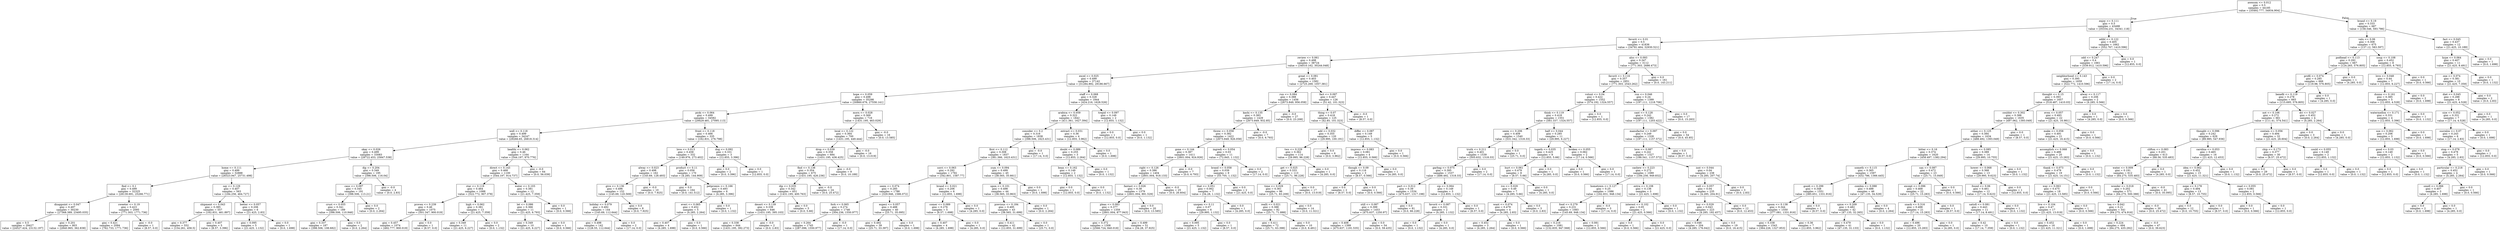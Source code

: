 digraph Tree {
node [shape=box] ;
0 [label="awesom <= 0.012\ngini = 0.5\nsamples = 44185\nvalue = [35492.777, 34934.904]"] ;
1 [label="enjoy <= 0.111\ngini = 0.5\nsamples = 43498\nvalue = [35334.231, 34341.118]"] ;
0 -> 1 [labeldistance=2.5, labelangle=45, headlabel="True"] ;
2 [label="favorit <= 0.01\ngini = 0.5\nsamples = 41836\nvalue = [34781.464, 32930.521]"] ;
1 -> 2 ;
3 [label="review <= 0.061\ngini = 0.498\nsamples = 38724\nvalue = [34010.162, 30244.048]"] ;
2 -> 3 ;
4 [label="excel <= 0.025\ngini = 0.499\nsamples = 37142\nvalue = [31284.892, 29186.667]"] ;
3 -> 4 ;
5 [label="hope <= 0.059\ngini = 0.498\nsamples = 35298\nvalue = [30860.676, 27558.141]"] ;
4 -> 5 ;
6 [label="picki <= 0.064\ngini = 0.499\nsamples = 34582\nvalue = [29429.481, 27095.113]"] ;
5 -> 6 ;
7 [label="well <= 0.118\ngini = 0.499\nsamples = 34247\nvalue = [29266.65, 26818.314]"] ;
6 -> 7 ;
8 [label="okay <= 0.026\ngini = 0.499\nsamples = 33083\nvalue = [28722.453, 25847.538]"] ;
7 -> 8 ;
9 [label="home <= 0.111\ngini = 0.499\nsamples = 32888\nvalue = [28323.947, 25731.498]"] ;
8 -> 9 ;
10 [label="find <= 0.1\ngini = 0.499\nsamples = 32325\nvalue = [28139.691, 25266.771]"] ;
9 -> 10 ;
11 [label="disappoint <= 0.047\ngini = 0.497\nsamples = 30230\nvalue = [27368.389, 23495.035]"] ;
10 -> 11 ;
12 [label="gini = 0.5\nsamples = 29427\nvalue = [24527.424, 23132.197]"] ;
11 -> 12 ;
13 [label="gini = 0.201\nsamples = 803\nvalue = [2840.965, 362.838]"] ;
11 -> 13 ;
14 [label="sweeter <= 0.19\ngini = 0.423\nsamples = 2095\nvalue = [771.303, 1771.736]"] ;
10 -> 14 ;
15 [label="gini = 0.421\nsamples = 2094\nvalue = [762.733, 1771.736]"] ;
14 -> 15 ;
16 [label="gini = -0.0\nsamples = 1\nvalue = [8.57, 0.0]"] ;
14 -> 16 ;
17 [label="say <= 0.129\ngini = 0.407\nsamples = 563\nvalue = [184.256, 464.727]"] ;
9 -> 17 ;
18 [label="shipment <= 0.043\ngini = 0.385\nsamples = 557\nvalue = [162.831, 461.897]"] ;
17 -> 18 ;
19 [label="gini = 0.377\nsamples = 552\nvalue = [154.261, 458.5]"] ;
18 -> 19 ;
20 [label="gini = 0.407\nsamples = 5\nvalue = [8.57, 3.396]"] ;
18 -> 20 ;
21 [label="better <= 0.057\ngini = 0.206\nsamples = 6\nvalue = [21.425, 2.83]"] ;
17 -> 21 ;
22 [label="gini = 0.095\nsamples = 5\nvalue = [21.425, 1.132]"] ;
21 -> 22 ;
23 [label="gini = 0.0\nsamples = 1\nvalue = [0.0, 1.698]"] ;
21 -> 23 ;
24 [label="dip <= 0.204\ngini = 0.349\nsamples = 195\nvalue = [398.506, 116.04]"] ;
8 -> 24 ;
25 [label="caus <= 0.097\ngini = 0.345\nsamples = 191\nvalue = [398.506, 113.21]"] ;
24 -> 25 ;
26 [label="crust <= 0.055\ngini = 0.341\nsamples = 189\nvalue = [398.506, 110.946]"] ;
25 -> 26 ;
27 [label="gini = 0.337\nsamples = 187\nvalue = [398.506, 108.682]"] ;
26 -> 27 ;
28 [label="gini = 0.0\nsamples = 2\nvalue = [0.0, 2.264]"] ;
26 -> 28 ;
29 [label="gini = 0.0\nsamples = 2\nvalue = [0.0, 2.264]"] ;
25 -> 29 ;
30 [label="gini = -0.0\nsamples = 4\nvalue = [0.0, 2.83]"] ;
24 -> 30 ;
31 [label="healthi <= 0.062\ngini = 0.46\nsamples = 1164\nvalue = [544.197, 970.776]"] ;
7 -> 31 ;
32 [label="direct <= 0.143\ngini = 0.468\nsamples = 1100\nvalue = [544.197, 914.737]"] ;
31 -> 32 ;
33 [label="star <= 0.119\ngini = 0.464\nsamples = 1088\nvalue = [522.772, 907.378]"] ;
32 -> 33 ;
34 [label="proven <= 0.239\ngini = 0.46\nsamples = 1075\nvalue = [501.347, 900.019]"] ;
33 -> 34 ;
35 [label="gini = 0.457\nsamples = 1074\nvalue = [492.777, 900.019]"] ;
34 -> 35 ;
36 [label="gini = 0.0\nsamples = 1\nvalue = [8.57, 0.0]"] ;
34 -> 36 ;
37 [label="high <= 0.062\ngini = 0.381\nsamples = 13\nvalue = [21.425, 7.359]"] ;
33 -> 37 ;
38 [label="gini = 0.349\nsamples = 11\nvalue = [21.425, 6.227]"] ;
37 -> 38 ;
39 [label="gini = 0.0\nsamples = 2\nvalue = [0.0, 1.132]"] ;
37 -> 39 ;
40 [label="water <= 0.103\ngini = 0.381\nsamples = 12\nvalue = [21.425, 7.359]"] ;
32 -> 40 ;
41 [label="let <= 0.086\ngini = 0.366\nsamples = 11\nvalue = [21.425, 6.793]"] ;
40 -> 41 ;
42 [label="gini = 0.349\nsamples = 10\nvalue = [21.425, 6.227]"] ;
41 -> 42 ;
43 [label="gini = 0.0\nsamples = 1\nvalue = [0.0, 0.566]"] ;
41 -> 43 ;
44 [label="gini = 0.0\nsamples = 1\nvalue = [0.0, 0.566]"] ;
40 -> 44 ;
45 [label="gini = -0.0\nsamples = 64\nvalue = [0.0, 56.039]"] ;
31 -> 45 ;
46 [label="front <= 0.118\ngini = 0.466\nsamples = 335\nvalue = [162.831, 276.798]"] ;
6 -> 46 ;
47 [label="love <= 0.013\ngini = 0.458\nsamples = 332\nvalue = [149.976, 273.402]"] ;
46 -> 47 ;
48 [label="alway <= 0.023\ngini = 0.498\nsamples = 162\nvalue = [145.69, 128.493]"] ;
47 -> 48 ;
49 [label="give <= 0.136\ngini = 0.496\nsamples = 152\nvalue = [145.69, 120.569]"] ;
48 -> 49 ;
50 [label="holiday <= 0.079\ngini = 0.492\nsamples = 144\nvalue = [145.69, 112.644]"] ;
49 -> 50 ;
51 [label="gini = 0.498\nsamples = 142\nvalue = [128.55, 112.644]"] ;
50 -> 51 ;
52 [label="gini = 0.0\nsamples = 2\nvalue = [17.14, 0.0]"] ;
50 -> 52 ;
53 [label="gini = 0.0\nsamples = 8\nvalue = [0.0, 7.925]"] ;
49 -> 53 ;
54 [label="gini = -0.0\nsamples = 10\nvalue = [0.0, 7.925]"] ;
48 -> 54 ;
55 [label="product <= 0.11\ngini = 0.056\nsamples = 170\nvalue = [4.285, 144.909]"] ;
47 -> 55 ;
56 [label="gini = 0.0\nsamples = 164\nvalue = [0.0, 141.512]"] ;
55 -> 56 ;
57 [label="petpromis <= 0.166\ngini = 0.493\nsamples = 6\nvalue = [4.285, 3.396]"] ;
55 -> 57 ;
58 [label="everi <= 0.065\ngini = 0.452\nsamples = 5\nvalue = [4.285, 2.264]"] ;
57 -> 58 ;
59 [label="gini = 0.407\nsamples = 4\nvalue = [4.285, 1.698]"] ;
58 -> 59 ;
60 [label="gini = 0.0\nsamples = 1\nvalue = [0.0, 0.566]"] ;
58 -> 60 ;
61 [label="gini = 0.0\nsamples = 1\nvalue = [0.0, 1.132]"] ;
57 -> 61 ;
62 [label="dog <= 0.092\ngini = 0.331\nsamples = 3\nvalue = [12.855, 3.396]"] ;
46 -> 62 ;
63 [label="gini = 0.0\nsamples = 2\nvalue = [0.0, 3.396]"] ;
62 -> 63 ;
64 [label="gini = 0.0\nsamples = 1\nvalue = [12.855, 0.0]"] ;
62 -> 64 ;
65 [label="morn <= 0.028\ngini = 0.369\nsamples = 716\nvalue = [1431.195, 463.029]"] ;
5 -> 65 ;
66 [label="local <= 0.122\ngini = 0.364\nsamples = 700\nvalue = [1431.195, 449.444]"] ;
65 -> 66 ;
67 [label="drop <= 0.039\ngini = 0.358\nsamples = 684\nvalue = [1431.195, 436.425]"] ;
66 -> 67 ;
68 [label="find <= 0.138\ngini = 0.354\nsamples = 675\nvalue = [1431.195, 426.236]"] ;
67 -> 68 ;
69 [label="dip <= 0.035\ngini = 0.342\nsamples = 651\nvalue = [1431.195, 400.763]"] ;
68 -> 69 ;
70 [label="desert <= 0.139\ngini = 0.339\nsamples = 646\nvalue = [1431.195, 395.103]"] ;
69 -> 70 ;
71 [label="gini = 0.338\nsamples = 644\nvalue = [1431.195, 392.273]"] ;
70 -> 71 ;
72 [label="gini = -0.0\nsamples = 2\nvalue = [0.0, 2.83]"] ;
70 -> 72 ;
73 [label="gini = 0.0\nsamples = 5\nvalue = [0.0, 5.66]"] ;
69 -> 73 ;
74 [label="gini = -0.0\nsamples = 24\nvalue = [0.0, 25.472]"] ;
68 -> 74 ;
75 [label="gini = -0.0\nsamples = 9\nvalue = [0.0, 10.189]"] ;
67 -> 75 ;
76 [label="gini = -0.0\nsamples = 16\nvalue = [0.0, 13.019]"] ;
66 -> 76 ;
77 [label="gini = -0.0\nsamples = 16\nvalue = [0.0, 13.585]"] ;
65 -> 77 ;
78 [label="staff <= 0.068\ngini = 0.328\nsamples = 1844\nvalue = [424.216, 1628.526]"] ;
4 -> 78 ;
79 [label="arabica <= 0.059\ngini = 0.322\nsamples = 1842\nvalue = [411.361, 1627.394]"] ;
78 -> 79 ;
80 [label="consider <= 0.2\ngini = 0.316\nsamples = 1838\nvalue = [398.506, 1623.431]"] ;
79 -> 80 ;
81 [label="first <= 0.112\ngini = 0.308\nsamples = 1837\nvalue = [381.366, 1623.431]"] ;
80 -> 81 ;
82 [label="sorri <= 0.063\ngini = 0.292\nsamples = 1792\nvalue = [342.801, 1587.77]"] ;
81 -> 82 ;
83 [label="seem <= 0.074\ngini = 0.285\nsamples = 1786\nvalue = [329.946, 1586.072]"] ;
82 -> 83 ;
84 [label="fork <= 0.065\ngini = 0.274\nsamples = 1746\nvalue = [304.236, 1550.977]"] ;
83 -> 84 ;
85 [label="gini = 0.264\nsamples = 1745\nvalue = [287.096, 1550.977]"] ;
84 -> 85 ;
86 [label="gini = -0.0\nsamples = 1\nvalue = [17.14, 0.0]"] ;
84 -> 86 ;
87 [label="especi <= 0.057\ngini = 0.488\nsamples = 40\nvalue = [25.71, 35.095]"] ;
83 -> 87 ;
88 [label="gini = 0.492\nsamples = 39\nvalue = [25.71, 33.397]"] ;
87 -> 88 ;
89 [label="gini = 0.0\nsamples = 1\nvalue = [0.0, 1.698]"] ;
87 -> 89 ;
90 [label="brand <= 0.021\ngini = 0.206\nsamples = 6\nvalue = [12.855, 1.698]"] ;
82 -> 90 ;
91 [label="comer <= 0.089\ngini = 0.276\nsamples = 5\nvalue = [8.57, 1.698]"] ;
90 -> 91 ;
92 [label="gini = 0.407\nsamples = 4\nvalue = [4.285, 1.698]"] ;
91 -> 92 ;
93 [label="gini = 0.0\nsamples = 1\nvalue = [4.285, 0.0]"] ;
91 -> 93 ;
94 [label="gini = 0.0\nsamples = 1\nvalue = [4.285, 0.0]"] ;
90 -> 94 ;
95 [label="yum <= 0.094\ngini = 0.499\nsamples = 45\nvalue = [38.565, 35.661]"] ;
81 -> 95 ;
96 [label="upon <= 0.101\ngini = 0.498\nsamples = 44\nvalue = [38.565, 33.963]"] ;
95 -> 96 ;
97 [label="previous <= 0.184\ngini = 0.495\nsamples = 43\nvalue = [38.565, 31.699]"] ;
96 -> 97 ;
98 [label="gini = 0.411\nsamples = 42\nvalue = [12.855, 31.699]"] ;
97 -> 98 ;
99 [label="gini = 0.0\nsamples = 1\nvalue = [25.71, 0.0]"] ;
97 -> 99 ;
100 [label="gini = 0.0\nsamples = 1\nvalue = [0.0, 2.264]"] ;
96 -> 100 ;
101 [label="gini = 0.0\nsamples = 1\nvalue = [0.0, 1.698]"] ;
95 -> 101 ;
102 [label="gini = -0.0\nsamples = 1\nvalue = [17.14, 0.0]"] ;
80 -> 102 ;
103 [label="extract <= 0.031\ngini = 0.36\nsamples = 4\nvalue = [12.855, 3.962]"] ;
79 -> 103 ;
104 [label="doubt <= 0.089\ngini = 0.255\nsamples = 3\nvalue = [12.855, 2.264]"] ;
103 -> 104 ;
105 [label="bean <= 0.162\ngini = 0.149\nsamples = 2\nvalue = [12.855, 1.132]"] ;
104 -> 105 ;
106 [label="gini = 0.0\nsamples = 1\nvalue = [12.855, 0.0]"] ;
105 -> 106 ;
107 [label="gini = 0.0\nsamples = 1\nvalue = [0.0, 1.132]"] ;
105 -> 107 ;
108 [label="gini = 0.0\nsamples = 1\nvalue = [0.0, 1.132]"] ;
104 -> 108 ;
109 [label="gini = 0.0\nsamples = 1\nvalue = [0.0, 1.698]"] ;
103 -> 109 ;
110 [label="trepid <= 0.097\ngini = 0.149\nsamples = 2\nvalue = [12.855, 1.132]"] ;
78 -> 110 ;
111 [label="gini = 0.0\nsamples = 1\nvalue = [12.855, 0.0]"] ;
110 -> 111 ;
112 [label="gini = 0.0\nsamples = 1\nvalue = [0.0, 1.132]"] ;
110 -> 112 ;
113 [label="great <= 0.081\ngini = 0.403\nsamples = 1582\nvalue = [2725.269, 1057.381]"] ;
3 -> 113 ;
114 [label="run <= 0.084\ngini = 0.388\nsamples = 1456\nvalue = [2673.849, 956.058]"] ;
113 -> 114 ;
115 [label="kashi <= 0.135\ngini = 0.383\nsamples = 1429\nvalue = [2673.849, 932.85]"] ;
114 -> 115 ;
116 [label="threw <= 0.058\ngini = 0.382\nsamples = 1422\nvalue = [2673.849, 926.058]"] ;
115 -> 116 ;
117 [label="gone <= 0.144\ngini = 0.387\nsamples = 1411\nvalue = [2601.004, 924.926]"] ;
116 -> 117 ;
118 [label="right <= 0.126\ngini = 0.386\nsamples = 1404\nvalue = [2601.004, 918.133]"] ;
117 -> 118 ;
119 [label="fantast <= 0.026\ngini = 0.38\nsamples = 1379\nvalue = [2601.004, 891.529]"] ;
118 -> 119 ;
120 [label="pleas <= 0.083\ngini = 0.377\nsamples = 1359\nvalue = [2601.004, 877.943]"] ;
119 -> 120 ;
121 [label="gini = 0.372\nsamples = 1308\nvalue = [2566.724, 840.018]"] ;
120 -> 121 ;
122 [label="gini = 0.499\nsamples = 51\nvalue = [34.28, 37.925]"] ;
120 -> 122 ;
123 [label="gini = 0.0\nsamples = 20\nvalue = [0.0, 13.585]"] ;
119 -> 123 ;
124 [label="gini = -0.0\nsamples = 25\nvalue = [0.0, 26.604]"] ;
118 -> 124 ;
125 [label="gini = -0.0\nsamples = 7\nvalue = [0.0, 6.793]"] ;
117 -> 125 ;
126 [label="ingredi <= 0.054\ngini = 0.03\nsamples = 11\nvalue = [72.845, 1.132]"] ;
116 -> 126 ;
127 [label="brand <= 0.058\ngini = 0.039\nsamples = 9\nvalue = [55.705, 1.132]"] ;
126 -> 127 ;
128 [label="that <= 0.051\ngini = 0.062\nsamples = 7\nvalue = [34.28, 1.132]"] ;
127 -> 128 ;
129 [label="unopen <= 0.11\ngini = 0.07\nsamples = 6\nvalue = [29.995, 1.132]"] ;
128 -> 129 ;
130 [label="gini = 0.095\nsamples = 5\nvalue = [21.425, 1.132]"] ;
129 -> 130 ;
131 [label="gini = 0.0\nsamples = 1\nvalue = [8.57, 0.0]"] ;
129 -> 131 ;
132 [label="gini = 0.0\nsamples = 1\nvalue = [4.285, 0.0]"] ;
128 -> 132 ;
133 [label="gini = 0.0\nsamples = 2\nvalue = [21.425, 0.0]"] ;
127 -> 133 ;
134 [label="gini = 0.0\nsamples = 2\nvalue = [17.14, 0.0]"] ;
126 -> 134 ;
135 [label="gini = -0.0\nsamples = 7\nvalue = [0.0, 6.793]"] ;
115 -> 135 ;
136 [label="gini = -0.0\nsamples = 27\nvalue = [0.0, 23.208]"] ;
114 -> 136 ;
137 [label="fact <= 0.097\ngini = 0.447\nsamples = 126\nvalue = [51.42, 101.323]"] ;
113 -> 137 ;
138 [label="thing <= 0.07\ngini = 0.418\nsamples = 125\nvalue = [42.85, 101.323]"] ;
137 -> 138 ;
139 [label="add <= 0.032\ngini = 0.355\nsamples = 120\nvalue = [29.995, 100.191]"] ;
138 -> 139 ;
140 [label="two <= 0.229\ngini = 0.362\nsamples = 114\nvalue = [29.995, 96.228]"] ;
139 -> 140 ;
141 [label="get <= 0.025\ngini = 0.333\nsamples = 113\nvalue = [25.71, 96.228]"] ;
140 -> 141 ;
142 [label="time <= 0.029\ngini = 0.361\nsamples = 96\nvalue = [25.71, 83.209]"] ;
141 -> 142 ;
143 [label="realli <= 0.021\ngini = 0.388\nsamples = 82\nvalue = [25.71, 71.888]"] ;
142 -> 143 ;
144 [label="gini = 0.411\nsamples = 72\nvalue = [25.71, 63.398]"] ;
143 -> 144 ;
145 [label="gini = 0.0\nsamples = 10\nvalue = [0.0, 8.491]"] ;
143 -> 145 ;
146 [label="gini = 0.0\nsamples = 14\nvalue = [0.0, 11.321]"] ;
142 -> 146 ;
147 [label="gini = 0.0\nsamples = 17\nvalue = [0.0, 13.019]"] ;
141 -> 147 ;
148 [label="gini = 0.0\nsamples = 1\nvalue = [4.285, 0.0]"] ;
140 -> 148 ;
149 [label="gini = 0.0\nsamples = 6\nvalue = [0.0, 3.962]"] ;
139 -> 149 ;
150 [label="differ <= 0.087\ngini = 0.149\nsamples = 5\nvalue = [12.855, 1.132]"] ;
138 -> 150 ;
151 [label="impress <= 0.083\ngini = 0.081\nsamples = 4\nvalue = [12.855, 0.566]"] ;
150 -> 151 ;
152 [label="though <= 0.09\ngini = 0.116\nsamples = 3\nvalue = [8.57, 0.566]"] ;
151 -> 152 ;
153 [label="gini = 0.0\nsamples = 2\nvalue = [8.57, 0.0]"] ;
152 -> 153 ;
154 [label="gini = 0.0\nsamples = 1\nvalue = [0.0, 0.566]"] ;
152 -> 154 ;
155 [label="gini = 0.0\nsamples = 1\nvalue = [4.285, 0.0]"] ;
151 -> 155 ;
156 [label="gini = 0.0\nsamples = 1\nvalue = [0.0, 0.566]"] ;
150 -> 156 ;
157 [label="gini = -0.0\nsamples = 1\nvalue = [8.57, 0.0]"] ;
137 -> 157 ;
158 [label="also <= 0.093\ngini = 0.347\nsamples = 3112\nvalue = [771.303, 2686.473]"] ;
2 -> 158 ;
159 [label="favorit <= 0.116\ngini = 0.357\nsamples = 2951\nvalue = [771.303, 2543.262]"] ;
158 -> 159 ;
160 [label="volunt <= 0.04\ngini = 0.422\nsamples = 1552\nvalue = [574.192, 1324.557]"] ;
159 -> 160 ;
161 [label="think <= 0.119\ngini = 0.418\nsamples = 1551\nvalue = [561.337, 1324.557]"] ;
160 -> 161 ;
162 [label="seem <= 0.206\ngini = 0.409\nsamples = 1540\nvalue = [531.342, 1318.33]"] ;
161 -> 162 ;
163 [label="truth <= 0.211\ngini = 0.401\nsamples = 1539\nvalue = [505.632, 1318.33]"] ;
162 -> 163 ;
164 [label="garbag <= 0.075\ngini = 0.395\nsamples = 1537\nvalue = [488.492, 1318.33]"] ;
163 -> 164 ;
165 [label="part <= 0.012\ngini = 0.39\nsamples = 1534\nvalue = [475.637, 1317.198]"] ;
164 -> 165 ;
166 [label="still <= 0.087\ngini = 0.399\nsamples = 1453\nvalue = [475.637, 1250.97]"] ;
165 -> 166 ;
167 [label="gini = 0.408\nsamples = 1399\nvalue = [475.637, 1191.535]"] ;
166 -> 167 ;
168 [label="gini = 0.0\nsamples = 54\nvalue = [0.0, 59.435]"] ;
166 -> 168 ;
169 [label="gini = 0.0\nsamples = 81\nvalue = [0.0, 66.228]"] ;
165 -> 169 ;
170 [label="sip <= 0.064\ngini = 0.149\nsamples = 3\nvalue = [12.855, 1.132]"] ;
164 -> 170 ;
171 [label="favorit <= 0.087\ngini = 0.331\nsamples = 2\nvalue = [4.285, 1.132]"] ;
170 -> 171 ;
172 [label="gini = 0.0\nsamples = 1\nvalue = [0.0, 1.132]"] ;
171 -> 172 ;
173 [label="gini = 0.0\nsamples = 1\nvalue = [4.285, 0.0]"] ;
171 -> 173 ;
174 [label="gini = 0.0\nsamples = 1\nvalue = [8.57, 0.0]"] ;
170 -> 174 ;
175 [label="gini = 0.0\nsamples = 2\nvalue = [17.14, 0.0]"] ;
163 -> 175 ;
176 [label="gini = 0.0\nsamples = 1\nvalue = [25.71, 0.0]"] ;
162 -> 176 ;
177 [label="half <= 0.044\ngini = 0.285\nsamples = 11\nvalue = [29.995, 6.227]"] ;
161 -> 177 ;
178 [label="togeth <= 0.035\ngini = 0.425\nsamples = 9\nvalue = [12.855, 5.66]"] ;
177 -> 178 ;
179 [label="hurt <= 0.061\ngini = 0.479\nsamples = 8\nvalue = [8.57, 5.66]"] ;
178 -> 179 ;
180 [label="ive <= 0.029\ngini = 0.49\nsamples = 7\nvalue = [4.285, 5.66]"] ;
179 -> 180 ;
181 [label="want <= 0.074\ngini = 0.479\nsamples = 4\nvalue = [4.285, 2.83]"] ;
180 -> 181 ;
182 [label="gini = 0.452\nsamples = 3\nvalue = [4.285, 2.264]"] ;
181 -> 182 ;
183 [label="gini = 0.0\nsamples = 1\nvalue = [0.0, 0.566]"] ;
181 -> 183 ;
184 [label="gini = 0.0\nsamples = 3\nvalue = [0.0, 2.83]"] ;
180 -> 184 ;
185 [label="gini = 0.0\nsamples = 1\nvalue = [4.285, 0.0]"] ;
179 -> 185 ;
186 [label="gini = 0.0\nsamples = 1\nvalue = [4.285, 0.0]"] ;
178 -> 186 ;
187 [label="broken <= 0.055\ngini = 0.062\nsamples = 2\nvalue = [17.14, 0.566]"] ;
177 -> 187 ;
188 [label="gini = 0.0\nsamples = 1\nvalue = [0.0, 0.566]"] ;
187 -> 188 ;
189 [label="gini = 0.0\nsamples = 1\nvalue = [17.14, 0.0]"] ;
187 -> 189 ;
190 [label="gini = 0.0\nsamples = 1\nvalue = [12.855, 0.0]"] ;
160 -> 190 ;
191 [label="run <= 0.046\ngini = 0.24\nsamples = 1399\nvalue = [197.111, 1218.706]"] ;
159 -> 191 ;
192 [label="cant <= 0.128\ngini = 0.242\nsamples = 1382\nvalue = [197.111, 1203.422]"] ;
191 -> 192 ;
193 [label="manufactur <= 0.097\ngini = 0.249\nsamples = 1328\nvalue = [197.111, 1157.572]"] ;
192 -> 193 ;
194 [label="love <= 0.087\ngini = 0.241\nsamples = 1327\nvalue = [188.541, 1157.572]"] ;
193 -> 194 ;
195 [label="cashew <= 0.223\ngini = 0.272\nsamples = 1089\nvalue = [184.256, 949.832]"] ;
194 -> 195 ;
196 [label="hometown <= 0.127\ngini = 0.25\nsamples = 1086\nvalue = [162.831, 948.134]"] ;
195 -> 196 ;
197 [label="food <= 0.279\ngini = 0.231\nsamples = 1083\nvalue = [145.69, 948.134]"] ;
196 -> 197 ;
198 [label="gini = 0.216\nsamples = 1081\nvalue = [132.835, 947.568]"] ;
197 -> 198 ;
199 [label="gini = 0.081\nsamples = 2\nvalue = [12.855, 0.566]"] ;
197 -> 199 ;
200 [label="gini = -0.0\nsamples = 3\nvalue = [17.14, 0.0]"] ;
196 -> 200 ;
201 [label="extra <= 0.108\ngini = 0.136\nsamples = 3\nvalue = [21.425, 1.698]"] ;
195 -> 201 ;
202 [label="interest <= 0.102\ngini = 0.05\nsamples = 2\nvalue = [21.425, 0.566]"] ;
201 -> 202 ;
203 [label="gini = 0.0\nsamples = 1\nvalue = [0.0, 0.566]"] ;
202 -> 203 ;
204 [label="gini = 0.0\nsamples = 1\nvalue = [21.425, 0.0]"] ;
202 -> 204 ;
205 [label="gini = 0.0\nsamples = 1\nvalue = [0.0, 1.132]"] ;
201 -> 205 ;
206 [label="isnt <= 0.044\ngini = 0.04\nsamples = 238\nvalue = [4.285, 207.74]"] ;
194 -> 206 ;
207 [label="well <= 0.057\ngini = 0.04\nsamples = 235\nvalue = [4.285, 204.91]"] ;
206 -> 207 ;
208 [label="buy <= 0.029\ngini = 0.043\nsamples = 223\nvalue = [4.285, 192.457]"] ;
207 -> 208 ;
209 [label="gini = 0.046\nsamples = 204\nvalue = [4.285, 176.042]"] ;
208 -> 209 ;
210 [label="gini = 0.0\nsamples = 19\nvalue = [0.0, 16.415]"] ;
208 -> 210 ;
211 [label="gini = 0.0\nsamples = 12\nvalue = [0.0, 12.453]"] ;
207 -> 211 ;
212 [label="gini = 0.0\nsamples = 3\nvalue = [0.0, 2.83]"] ;
206 -> 212 ;
213 [label="gini = 0.0\nsamples = 1\nvalue = [8.57, 0.0]"] ;
193 -> 213 ;
214 [label="gini = 0.0\nsamples = 54\nvalue = [0.0, 45.85]"] ;
192 -> 214 ;
215 [label="gini = 0.0\nsamples = 17\nvalue = [0.0, 15.283]"] ;
191 -> 215 ;
216 [label="gini = 0.0\nsamples = 161\nvalue = [0.0, 143.211]"] ;
158 -> 216 ;
217 [label="edibl <= 0.122\ngini = 0.405\nsamples = 1662\nvalue = [552.767, 1410.596]"] ;
1 -> 217 ;
218 [label="odd <= 0.247\ngini = 0.4\nsamples = 1661\nvalue = [539.912, 1410.596]"] ;
217 -> 218 ;
219 [label="neighborhood <= 0.143\ngini = 0.395\nsamples = 1659\nvalue = [522.772, 1410.596]"] ;
218 -> 219 ;
220 [label="thought <= 0.15\ngini = 0.393\nsamples = 1657\nvalue = [518.487, 1410.03]"] ;
219 -> 220 ;
221 [label="couldnt <= 0.302\ngini = 0.388\nsamples = 1635\nvalue = [497.062, 1393.049]"] ;
220 -> 221 ;
222 [label="either <= 0.125\ngini = 0.384\nsamples = 1634\nvalue = [488.492, 1393.049]"] ;
221 -> 222 ;
223 [label="bitter <= 0.16\ngini = 0.374\nsamples = 1620\nvalue = [458.497, 1382.294]"] ;
222 -> 223 ;
224 [label="someth <= 0.115\ngini = 0.365\nsamples = 1597\nvalue = [432.786, 1366.445]"] ;
223 -> 224 ;
225 [label="goodi <= 0.299\ngini = 0.348\nsamples = 1551\nvalue = [385.651, 1331.916]"] ;
224 -> 225 ;
226 [label="spoon <= 0.138\ngini = 0.344\nsamples = 1550\nvalue = [377.081, 1331.916]"] ;
225 -> 226 ;
227 [label="gini = 0.338\nsamples = 1543\nvalue = [364.226, 1327.953]"] ;
226 -> 227 ;
228 [label="gini = 0.36\nsamples = 7\nvalue = [12.855, 3.962]"] ;
226 -> 228 ;
229 [label="gini = 0.0\nsamples = 1\nvalue = [8.57, 0.0]"] ;
225 -> 229 ;
230 [label="combin <= 0.088\ngini = 0.488\nsamples = 46\nvalue = [47.135, 34.529]"] ;
224 -> 230 ;
231 [label="spice <= 0.209\ngini = 0.482\nsamples = 42\nvalue = [47.135, 32.265]"] ;
230 -> 231 ;
232 [label="gini = 0.479\nsamples = 41\nvalue = [47.135, 31.133]"] ;
231 -> 232 ;
233 [label="gini = 0.0\nsamples = 1\nvalue = [0.0, 1.132]"] ;
231 -> 233 ;
234 [label="gini = 0.0\nsamples = 4\nvalue = [0.0, 2.264]"] ;
230 -> 234 ;
235 [label="san <= 0.087\ngini = 0.472\nsamples = 23\nvalue = [25.71, 15.849]"] ;
223 -> 235 ;
236 [label="except <= 0.096\ngini = 0.468\nsamples = 22\nvalue = [25.71, 15.283]"] ;
235 -> 236 ;
237 [label="snack <= 0.316\ngini = 0.498\nsamples = 21\nvalue = [17.14, 15.283]"] ;
236 -> 237 ;
238 [label="gini = 0.496\nsamples = 20\nvalue = [12.855, 15.283]"] ;
237 -> 238 ;
239 [label="gini = 0.0\nsamples = 1\nvalue = [4.285, 0.0]"] ;
237 -> 239 ;
240 [label="gini = 0.0\nsamples = 1\nvalue = [8.57, 0.0]"] ;
236 -> 240 ;
241 [label="gini = 0.0\nsamples = 1\nvalue = [0.0, 0.566]"] ;
235 -> 241 ;
242 [label="morn <= 0.085\ngini = 0.389\nsamples = 14\nvalue = [29.995, 10.755]"] ;
222 -> 242 ;
243 [label="howev <= 0.068\ngini = 0.368\nsamples = 13\nvalue = [29.995, 9.623]"] ;
242 -> 243 ;
244 [label="found <= 0.06\ngini = 0.461\nsamples = 12\nvalue = [17.14, 9.623]"] ;
243 -> 244 ;
245 [label="satisfi <= 0.081\ngini = 0.443\nsamples = 11\nvalue = [17.14, 8.491]"] ;
244 -> 245 ;
246 [label="gini = 0.42\nsamples = 10\nvalue = [17.14, 7.359]"] ;
245 -> 246 ;
247 [label="gini = 0.0\nsamples = 1\nvalue = [0.0, 1.132]"] ;
245 -> 247 ;
248 [label="gini = 0.0\nsamples = 1\nvalue = [0.0, 1.132]"] ;
244 -> 248 ;
249 [label="gini = 0.0\nsamples = 1\nvalue = [12.855, 0.0]"] ;
243 -> 249 ;
250 [label="gini = 0.0\nsamples = 1\nvalue = [0.0, 1.132]"] ;
242 -> 250 ;
251 [label="gini = 0.0\nsamples = 1\nvalue = [8.57, 0.0]"] ;
221 -> 251 ;
252 [label="even <= 0.057\ngini = 0.493\nsamples = 22\nvalue = [21.425, 16.981]"] ;
220 -> 252 ;
253 [label="make <= 0.058\ngini = 0.491\nsamples = 21\nvalue = [21.425, 16.415]"] ;
252 -> 253 ;
254 [label="accomplish <= 0.068\ngini = 0.486\nsamples = 20\nvalue = [21.425, 15.283]"] ;
253 -> 254 ;
255 [label="thank <= 0.073\ngini = 0.479\nsamples = 19\nvalue = [21.425, 14.151]"] ;
254 -> 255 ;
256 [label="way <= 0.063\ngini = 0.475\nsamples = 18\nvalue = [21.425, 13.585]"] ;
255 -> 256 ;
257 [label="live <= 0.104\ngini = 0.47\nsamples = 17\nvalue = [21.425, 13.019]"] ;
256 -> 257 ;
258 [label="gini = 0.452\nsamples = 16\nvalue = [21.425, 11.321]"] ;
257 -> 258 ;
259 [label="gini = 0.0\nsamples = 1\nvalue = [0.0, 1.698]"] ;
257 -> 259 ;
260 [label="gini = 0.0\nsamples = 1\nvalue = [0.0, 0.566]"] ;
256 -> 260 ;
261 [label="gini = 0.0\nsamples = 1\nvalue = [0.0, 0.566]"] ;
255 -> 261 ;
262 [label="gini = 0.0\nsamples = 1\nvalue = [0.0, 1.132]"] ;
254 -> 262 ;
263 [label="gini = 0.0\nsamples = 1\nvalue = [0.0, 1.132]"] ;
253 -> 263 ;
264 [label="gini = 0.0\nsamples = 1\nvalue = [0.0, 0.566]"] ;
252 -> 264 ;
265 [label="alway <= 0.117\ngini = 0.206\nsamples = 2\nvalue = [4.285, 0.566]"] ;
219 -> 265 ;
266 [label="gini = 0.0\nsamples = 1\nvalue = [4.285, 0.0]"] ;
265 -> 266 ;
267 [label="gini = 0.0\nsamples = 1\nvalue = [0.0, 0.566]"] ;
265 -> 267 ;
268 [label="gini = 0.0\nsamples = 2\nvalue = [17.14, 0.0]"] ;
218 -> 268 ;
269 [label="gini = 0.0\nsamples = 1\nvalue = [12.855, 0.0]"] ;
217 -> 269 ;
270 [label="brand <= 0.19\ngini = 0.333\nsamples = 687\nvalue = [158.546, 593.786]"] ;
0 -> 270 [labeldistance=2.5, labelangle=-45, headlabel="False"] ;
271 [label="valu <= 0.06\ngini = 0.308\nsamples = 675\nvalue = [137.12, 583.597]"] ;
270 -> 271 ;
272 [label="podhead <= 0.113\ngini = 0.292\nsamples = 667\nvalue = [124.265, 576.805]"] ;
271 -> 272 ;
273 [label="profil <= 0.074\ngini = 0.285\nsamples = 666\nvalue = [119.98, 576.805]"] ;
272 -> 273 ;
274 [label="benefit <= 0.119\ngini = 0.278\nsamples = 665\nvalue = [115.695, 576.805]"] ;
273 -> 274 ;
275 [label="not <= 0.106\ngini = 0.272\nsamples = 661\nvalue = [111.41, 574.541]"] ;
274 -> 275 ;
276 [label="thought <= 0.096\ngini = 0.242\nsamples = 629\nvalue = [89.985, 547.936]"] ;
275 -> 276 ;
277 [label="clifton <= 0.083\ngini = 0.201\nsamples = 613\nvalue = [68.56, 535.483]"] ;
276 -> 277 ;
278 [label="water <= 0.009\ngini = 0.191\nsamples = 612\nvalue = [64.275, 535.483]"] ;
277 -> 278 ;
279 [label="wonder <= 0.018\ngini = 0.202\nsamples = 571\nvalue = [64.275, 500.388]"] ;
278 -> 279 ;
280 [label="tea <= 0.042\ngini = 0.21\nsamples = 541\nvalue = [64.275, 474.916]"] ;
279 -> 280 ;
281 [label="gini = 0.224\nsamples = 494\nvalue = [64.275, 435.292]"] ;
280 -> 281 ;
282 [label="gini = -0.0\nsamples = 47\nvalue = [0.0, 39.623]"] ;
280 -> 282 ;
283 [label="gini = -0.0\nsamples = 30\nvalue = [0.0, 25.472]"] ;
279 -> 283 ;
284 [label="gini = -0.0\nsamples = 41\nvalue = [0.0, 35.095]"] ;
278 -> 284 ;
285 [label="gini = 0.0\nsamples = 1\nvalue = [4.285, 0.0]"] ;
277 -> 285 ;
286 [label="carolina <= 0.053\ngini = 0.465\nsamples = 16\nvalue = [21.425, 12.453]"] ;
276 -> 286 ;
287 [label="idea <= 0.062\ngini = 0.452\nsamples = 15\nvalue = [21.425, 11.321]"] ;
286 -> 287 ;
288 [label="nope <= 0.178\ngini = 0.494\nsamples = 13\nvalue = [8.57, 10.755]"] ;
287 -> 288 ;
289 [label="gini = 0.0\nsamples = 12\nvalue = [0.0, 10.755]"] ;
288 -> 289 ;
290 [label="gini = 0.0\nsamples = 1\nvalue = [8.57, 0.0]"] ;
288 -> 290 ;
291 [label="read <= 0.055\ngini = 0.081\nsamples = 2\nvalue = [12.855, 0.566]"] ;
287 -> 291 ;
292 [label="gini = 0.0\nsamples = 1\nvalue = [0.0, 0.566]"] ;
291 -> 292 ;
293 [label="gini = 0.0\nsamples = 1\nvalue = [12.855, 0.0]"] ;
291 -> 293 ;
294 [label="gini = 0.0\nsamples = 1\nvalue = [0.0, 1.132]"] ;
286 -> 294 ;
295 [label="contain <= 0.056\ngini = 0.494\nsamples = 32\nvalue = [21.425, 26.604]"] ;
275 -> 295 ;
296 [label="chip <= 0.173\ngini = 0.377\nsamples = 30\nvalue = [8.57, 25.472]"] ;
295 -> 296 ;
297 [label="gini = 0.0\nsamples = 29\nvalue = [0.0, 25.472]"] ;
296 -> 297 ;
298 [label="gini = 0.0\nsamples = 1\nvalue = [8.57, 0.0]"] ;
296 -> 298 ;
299 [label="could <= 0.055\ngini = 0.149\nsamples = 2\nvalue = [12.855, 1.132]"] ;
295 -> 299 ;
300 [label="gini = 0.0\nsamples = 1\nvalue = [12.855, 0.0]"] ;
299 -> 300 ;
301 [label="gini = 0.0\nsamples = 1\nvalue = [0.0, 1.132]"] ;
299 -> 301 ;
302 [label="dri <= 0.027\ngini = 0.452\nsamples = 4\nvalue = [4.285, 2.264]"] ;
274 -> 302 ;
303 [label="gini = 0.0\nsamples = 3\nvalue = [0.0, 2.264]"] ;
302 -> 303 ;
304 [label="gini = 0.0\nsamples = 1\nvalue = [4.285, 0.0]"] ;
302 -> 304 ;
305 [label="gini = 0.0\nsamples = 1\nvalue = [4.285, 0.0]"] ;
273 -> 305 ;
306 [label="gini = 0.0\nsamples = 1\nvalue = [4.285, 0.0]"] ;
272 -> 306 ;
307 [label="soup <= 0.108\ngini = 0.452\nsamples = 8\nvalue = [12.855, 6.793]"] ;
271 -> 307 ;
308 [label="love <= 0.048\ngini = 0.44\nsamples = 7\nvalue = [12.855, 6.227]"] ;
307 -> 308 ;
309 [label="dunno <= 0.161\ngini = 0.385\nsamples = 5\nvalue = [12.855, 4.528]"] ;
308 -> 309 ;
310 [label="watermellon <= 0.171\ngini = 0.331\nsamples = 4\nvalue = [12.855, 3.396]"] ;
309 -> 310 ;
311 [label="use <= 0.062\ngini = 0.206\nsamples = 3\nvalue = [12.855, 1.698]"] ;
310 -> 311 ;
312 [label="good <= 0.03\ngini = 0.149\nsamples = 2\nvalue = [12.855, 1.132]"] ;
311 -> 312 ;
313 [label="gini = 0.0\nsamples = 1\nvalue = [12.855, 0.0]"] ;
312 -> 313 ;
314 [label="gini = 0.0\nsamples = 1\nvalue = [0.0, 1.132]"] ;
312 -> 314 ;
315 [label="gini = 0.0\nsamples = 1\nvalue = [0.0, 0.566]"] ;
311 -> 315 ;
316 [label="gini = 0.0\nsamples = 1\nvalue = [0.0, 1.698]"] ;
310 -> 316 ;
317 [label="gini = 0.0\nsamples = 1\nvalue = [0.0, 1.132]"] ;
309 -> 317 ;
318 [label="gini = 0.0\nsamples = 2\nvalue = [0.0, 1.698]"] ;
308 -> 318 ;
319 [label="gini = 0.0\nsamples = 1\nvalue = [0.0, 0.566]"] ;
307 -> 319 ;
320 [label="fact <= 0.045\ngini = 0.437\nsamples = 12\nvalue = [21.425, 10.189]"] ;
270 -> 320 ;
321 [label="hype <= 0.064\ngini = 0.407\nsamples = 11\nvalue = [21.425, 8.491]"] ;
320 -> 321 ;
322 [label="one <= 0.074\ngini = 0.381\nsamples = 10\nvalue = [21.425, 7.359]"] ;
321 -> 322 ;
323 [label="diet <= 0.045\ngini = 0.288\nsamples = 8\nvalue = [21.425, 4.528]"] ;
322 -> 323 ;
324 [label="size <= 0.052\ngini = 0.331\nsamples = 7\nvalue = [17.14, 4.528]"] ;
323 -> 324 ;
325 [label="sucralos <= 0.07\ngini = 0.243\nsamples = 6\nvalue = [17.14, 2.83]"] ;
324 -> 325 ;
326 [label="stop <= 0.078\ngini = 0.479\nsamples = 5\nvalue = [4.285, 2.83]"] ;
325 -> 326 ;
327 [label="particular <= 0.218\ngini = 0.452\nsamples = 4\nvalue = [4.285, 2.264]"] ;
326 -> 327 ;
328 [label="smell <= 0.066\ngini = 0.407\nsamples = 3\nvalue = [4.285, 1.698]"] ;
327 -> 328 ;
329 [label="gini = 0.0\nsamples = 2\nvalue = [0.0, 1.698]"] ;
328 -> 329 ;
330 [label="gini = 0.0\nsamples = 1\nvalue = [4.285, 0.0]"] ;
328 -> 330 ;
331 [label="gini = 0.0\nsamples = 1\nvalue = [0.0, 0.566]"] ;
327 -> 331 ;
332 [label="gini = 0.0\nsamples = 1\nvalue = [0.0, 0.566]"] ;
326 -> 332 ;
333 [label="gini = 0.0\nsamples = 1\nvalue = [12.855, 0.0]"] ;
325 -> 333 ;
334 [label="gini = 0.0\nsamples = 1\nvalue = [0.0, 1.698]"] ;
324 -> 334 ;
335 [label="gini = 0.0\nsamples = 1\nvalue = [4.285, 0.0]"] ;
323 -> 335 ;
336 [label="gini = 0.0\nsamples = 2\nvalue = [0.0, 2.83]"] ;
322 -> 336 ;
337 [label="gini = 0.0\nsamples = 1\nvalue = [0.0, 1.132]"] ;
321 -> 337 ;
338 [label="gini = 0.0\nsamples = 1\nvalue = [0.0, 1.698]"] ;
320 -> 338 ;
}